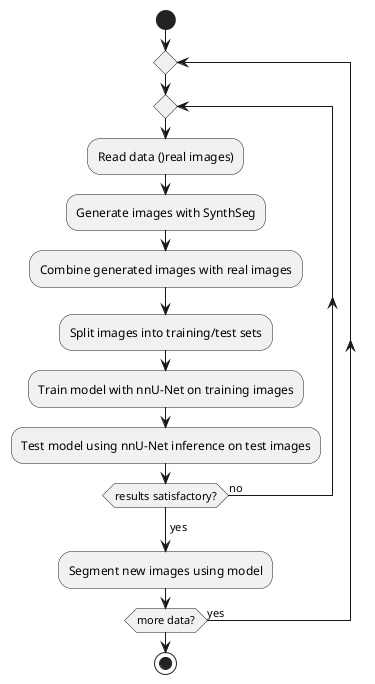 @startuml
'https://plantuml.com/activity-diagram-beta

start
repeat
    repeat
        :Read data ()real images);
        :Generate images with SynthSeg;
        :Combine generated images with real images;
        :Split images into training/test sets;
        :Train model with nnU-Net on training images;
        :Test model using nnU-Net inference on test images;
repeat while (results satisfactory?) is (no)
->yes;
:Segment new images using model;
repeat while (more data?) is (yes)
stop

@enduml
